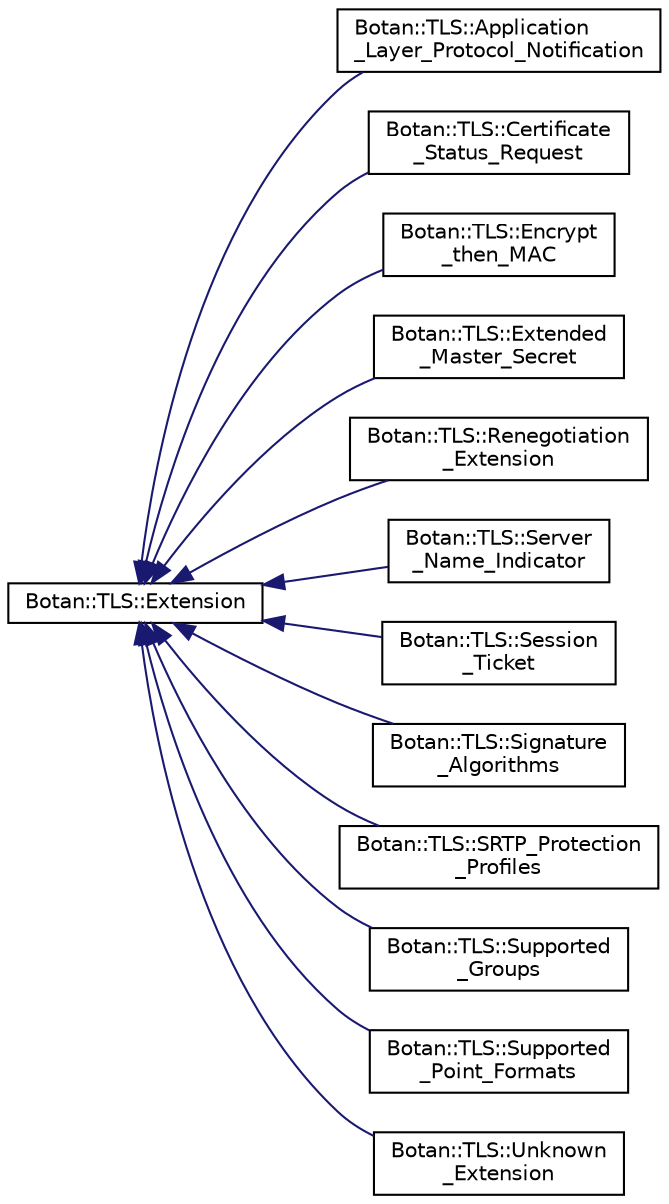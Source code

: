 digraph "Graphical Class Hierarchy"
{
  edge [fontname="Helvetica",fontsize="10",labelfontname="Helvetica",labelfontsize="10"];
  node [fontname="Helvetica",fontsize="10",shape=record];
  rankdir="LR";
  Node0 [label="Botan::TLS::Extension",height=0.2,width=0.4,color="black", fillcolor="white", style="filled",URL="$class_botan_1_1_t_l_s_1_1_extension.html"];
  Node0 -> Node1 [dir="back",color="midnightblue",fontsize="10",style="solid",fontname="Helvetica"];
  Node1 [label="Botan::TLS::Application\l_Layer_Protocol_Notification",height=0.2,width=0.4,color="black", fillcolor="white", style="filled",URL="$class_botan_1_1_t_l_s_1_1_application___layer___protocol___notification.html"];
  Node0 -> Node2 [dir="back",color="midnightblue",fontsize="10",style="solid",fontname="Helvetica"];
  Node2 [label="Botan::TLS::Certificate\l_Status_Request",height=0.2,width=0.4,color="black", fillcolor="white", style="filled",URL="$class_botan_1_1_t_l_s_1_1_certificate___status___request.html"];
  Node0 -> Node3 [dir="back",color="midnightblue",fontsize="10",style="solid",fontname="Helvetica"];
  Node3 [label="Botan::TLS::Encrypt\l_then_MAC",height=0.2,width=0.4,color="black", fillcolor="white", style="filled",URL="$class_botan_1_1_t_l_s_1_1_encrypt__then___m_a_c.html"];
  Node0 -> Node4 [dir="back",color="midnightblue",fontsize="10",style="solid",fontname="Helvetica"];
  Node4 [label="Botan::TLS::Extended\l_Master_Secret",height=0.2,width=0.4,color="black", fillcolor="white", style="filled",URL="$class_botan_1_1_t_l_s_1_1_extended___master___secret.html"];
  Node0 -> Node5 [dir="back",color="midnightblue",fontsize="10",style="solid",fontname="Helvetica"];
  Node5 [label="Botan::TLS::Renegotiation\l_Extension",height=0.2,width=0.4,color="black", fillcolor="white", style="filled",URL="$class_botan_1_1_t_l_s_1_1_renegotiation___extension.html"];
  Node0 -> Node6 [dir="back",color="midnightblue",fontsize="10",style="solid",fontname="Helvetica"];
  Node6 [label="Botan::TLS::Server\l_Name_Indicator",height=0.2,width=0.4,color="black", fillcolor="white", style="filled",URL="$class_botan_1_1_t_l_s_1_1_server___name___indicator.html"];
  Node0 -> Node7 [dir="back",color="midnightblue",fontsize="10",style="solid",fontname="Helvetica"];
  Node7 [label="Botan::TLS::Session\l_Ticket",height=0.2,width=0.4,color="black", fillcolor="white", style="filled",URL="$class_botan_1_1_t_l_s_1_1_session___ticket.html"];
  Node0 -> Node8 [dir="back",color="midnightblue",fontsize="10",style="solid",fontname="Helvetica"];
  Node8 [label="Botan::TLS::Signature\l_Algorithms",height=0.2,width=0.4,color="black", fillcolor="white", style="filled",URL="$class_botan_1_1_t_l_s_1_1_signature___algorithms.html"];
  Node0 -> Node9 [dir="back",color="midnightblue",fontsize="10",style="solid",fontname="Helvetica"];
  Node9 [label="Botan::TLS::SRTP_Protection\l_Profiles",height=0.2,width=0.4,color="black", fillcolor="white", style="filled",URL="$class_botan_1_1_t_l_s_1_1_s_r_t_p___protection___profiles.html"];
  Node0 -> Node10 [dir="back",color="midnightblue",fontsize="10",style="solid",fontname="Helvetica"];
  Node10 [label="Botan::TLS::Supported\l_Groups",height=0.2,width=0.4,color="black", fillcolor="white", style="filled",URL="$class_botan_1_1_t_l_s_1_1_supported___groups.html"];
  Node0 -> Node11 [dir="back",color="midnightblue",fontsize="10",style="solid",fontname="Helvetica"];
  Node11 [label="Botan::TLS::Supported\l_Point_Formats",height=0.2,width=0.4,color="black", fillcolor="white", style="filled",URL="$class_botan_1_1_t_l_s_1_1_supported___point___formats.html"];
  Node0 -> Node12 [dir="back",color="midnightblue",fontsize="10",style="solid",fontname="Helvetica"];
  Node12 [label="Botan::TLS::Unknown\l_Extension",height=0.2,width=0.4,color="black", fillcolor="white", style="filled",URL="$class_botan_1_1_t_l_s_1_1_unknown___extension.html"];
}
